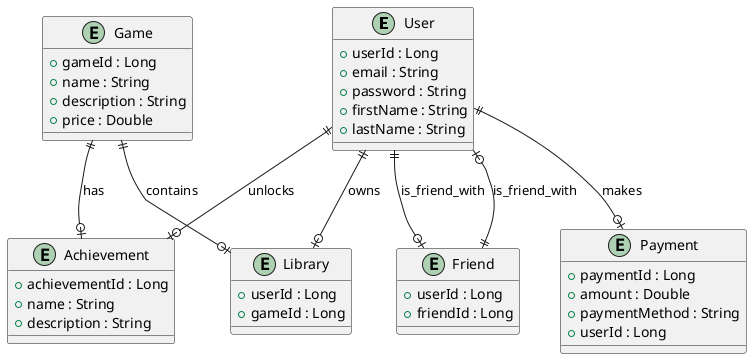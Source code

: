 @startuml

entity "User" as User {
    + userId : Long
    + email : String
    + password : String
    + firstName : String
    + lastName : String
}

entity "Game" as Game {
    + gameId : Long
    + name : String
    + description : String
    + price : Double
}

entity "Library" as Library {
    + userId : Long
    + gameId : Long
}

entity "Achievement" as Achievement {
    + achievementId : Long
    + name : String
    + description : String
}

entity "Payment" as Payment {
    + paymentId : Long
    + amount : Double
    + paymentMethod : String
    + userId : Long
}

entity "Friend" as Friend {
    + userId : Long
    + friendId : Long
}

User ||--o| Library : "owns"
Game ||--o| Library : "contains"
User ||--o| Achievement : "unlocks"
Game ||--o| Achievement : "has"
User ||--o| Payment : "makes"
User ||--o| Friend : "is_friend_with"
Friend ||--o| User : "is_friend_with"

@enduml
